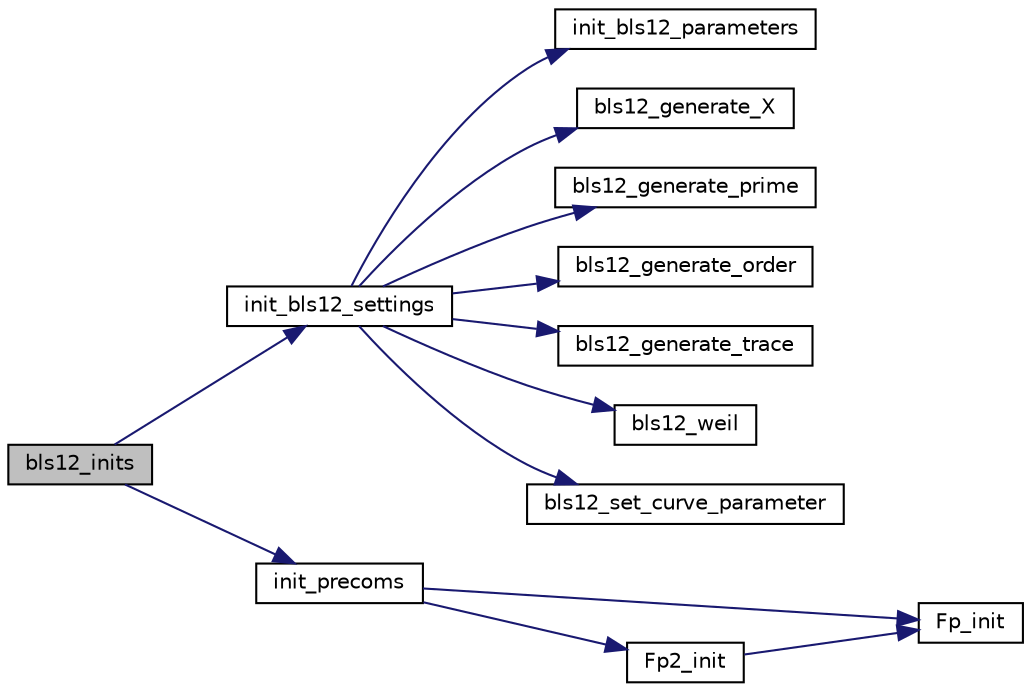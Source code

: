 digraph "bls12_inits"
{
  edge [fontname="Helvetica",fontsize="10",labelfontname="Helvetica",labelfontsize="10"];
  node [fontname="Helvetica",fontsize="10",shape=record];
  rankdir="LR";
  Node0 [label="bls12_inits",height=0.2,width=0.4,color="black", fillcolor="grey75", style="filled", fontcolor="black"];
  Node0 -> Node1 [color="midnightblue",fontsize="10",style="solid",fontname="Helvetica"];
  Node1 [label="init_bls12_settings",height=0.2,width=0.4,color="black", fillcolor="white", style="filled",URL="$curve__settings_8h.html#adfb3a63a523ad6bb209fad3db7f20047"];
  Node1 -> Node2 [color="midnightblue",fontsize="10",style="solid",fontname="Helvetica"];
  Node2 [label="init_bls12_parameters",height=0.2,width=0.4,color="black", fillcolor="white", style="filled",URL="$curve__settings_8h.html#a17764e96f5eacb09c2edc2bf2eeaddeb"];
  Node1 -> Node3 [color="midnightblue",fontsize="10",style="solid",fontname="Helvetica"];
  Node3 [label="bls12_generate_X",height=0.2,width=0.4,color="black", fillcolor="white", style="filled",URL="$curve__settings_8h.html#a3f6cf44a99eee03ecb0e8a4bb162c622"];
  Node1 -> Node4 [color="midnightblue",fontsize="10",style="solid",fontname="Helvetica"];
  Node4 [label="bls12_generate_prime",height=0.2,width=0.4,color="black", fillcolor="white", style="filled",URL="$curve__settings_8h.html#a1b107bc5b647bc5d3861286fa2d3cc11"];
  Node1 -> Node5 [color="midnightblue",fontsize="10",style="solid",fontname="Helvetica"];
  Node5 [label="bls12_generate_order",height=0.2,width=0.4,color="black", fillcolor="white", style="filled",URL="$curve__settings_8h.html#ad19981ec357b6c465cbd768f89b6d42e"];
  Node1 -> Node6 [color="midnightblue",fontsize="10",style="solid",fontname="Helvetica"];
  Node6 [label="bls12_generate_trace",height=0.2,width=0.4,color="black", fillcolor="white", style="filled",URL="$curve__settings_8h.html#a91443c5d6e5c08599d2c9c0cae6b55c6"];
  Node1 -> Node7 [color="midnightblue",fontsize="10",style="solid",fontname="Helvetica"];
  Node7 [label="bls12_weil",height=0.2,width=0.4,color="black", fillcolor="white", style="filled",URL="$curve__settings_8h.html#af8fa5f50ee9d77c834f78ec4e1b45c93"];
  Node1 -> Node8 [color="midnightblue",fontsize="10",style="solid",fontname="Helvetica"];
  Node8 [label="bls12_set_curve_parameter",height=0.2,width=0.4,color="black", fillcolor="white", style="filled",URL="$curve__settings_8h.html#a2f976eaec9841301857ffc58c5ffd2d9"];
  Node0 -> Node9 [color="midnightblue",fontsize="10",style="solid",fontname="Helvetica"];
  Node9 [label="init_precoms",height=0.2,width=0.4,color="black", fillcolor="white", style="filled",URL="$bn__bls12__precoms_8h.html#a6d8315d6721fda3d585086b15cf55cd8"];
  Node9 -> Node10 [color="midnightblue",fontsize="10",style="solid",fontname="Helvetica"];
  Node10 [label="Fp_init",height=0.2,width=0.4,color="black", fillcolor="white", style="filled",URL="$bn__fp_8h.html#af102c589736284034064b7c2283000cb"];
  Node9 -> Node11 [color="midnightblue",fontsize="10",style="solid",fontname="Helvetica"];
  Node11 [label="Fp2_init",height=0.2,width=0.4,color="black", fillcolor="white", style="filled",URL="$bn__fp2_8h.html#a3e3f039eb9b9874e5a4cc30d37f6546c"];
  Node11 -> Node10 [color="midnightblue",fontsize="10",style="solid",fontname="Helvetica"];
}

